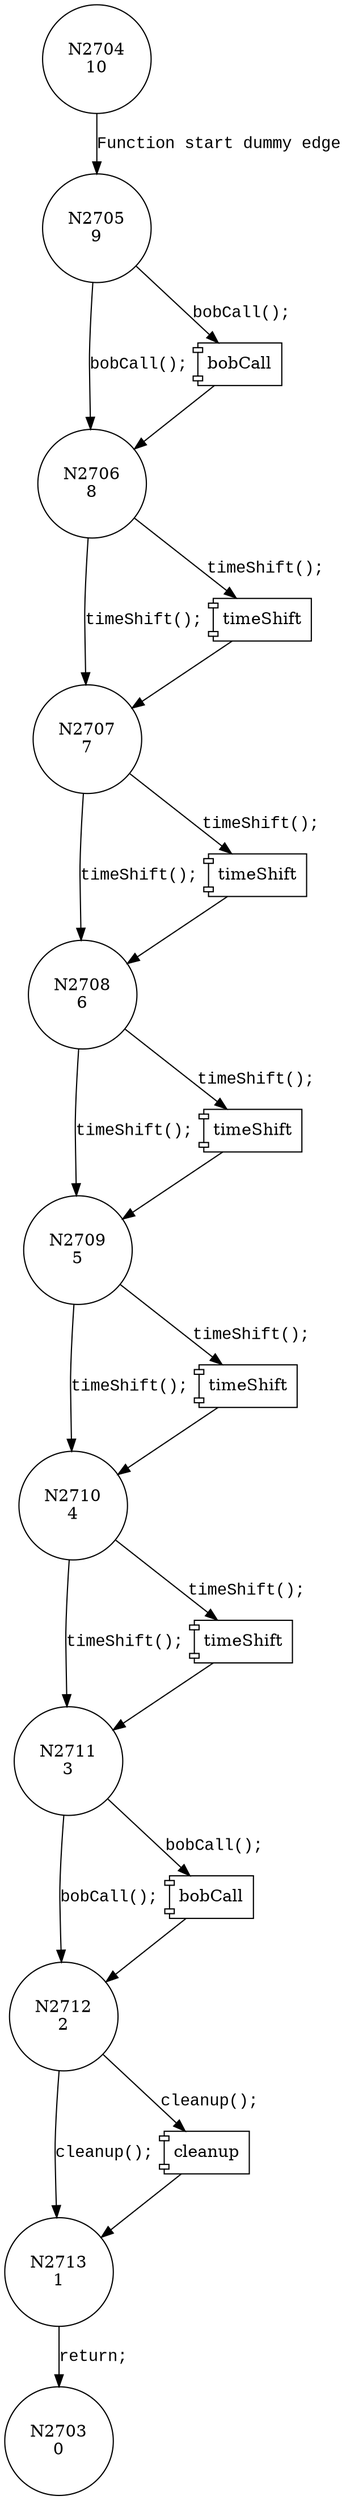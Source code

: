 digraph Specification3 {
2704 [shape="circle" label="N2704\n10"]
2705 [shape="circle" label="N2705\n9"]
2706 [shape="circle" label="N2706\n8"]
2707 [shape="circle" label="N2707\n7"]
2708 [shape="circle" label="N2708\n6"]
2709 [shape="circle" label="N2709\n5"]
2710 [shape="circle" label="N2710\n4"]
2711 [shape="circle" label="N2711\n3"]
2712 [shape="circle" label="N2712\n2"]
2713 [shape="circle" label="N2713\n1"]
2703 [shape="circle" label="N2703\n0"]
2704 -> 2705 [label="Function start dummy edge" fontname="Courier New"]
100039 [shape="component" label="bobCall"]
2705 -> 100039 [label="bobCall();" fontname="Courier New"]
100039 -> 2706 [label="" fontname="Courier New"]
2705 -> 2706 [label="bobCall();" fontname="Courier New"]
100040 [shape="component" label="timeShift"]
2706 -> 100040 [label="timeShift();" fontname="Courier New"]
100040 -> 2707 [label="" fontname="Courier New"]
2706 -> 2707 [label="timeShift();" fontname="Courier New"]
100041 [shape="component" label="timeShift"]
2707 -> 100041 [label="timeShift();" fontname="Courier New"]
100041 -> 2708 [label="" fontname="Courier New"]
2707 -> 2708 [label="timeShift();" fontname="Courier New"]
100042 [shape="component" label="timeShift"]
2708 -> 100042 [label="timeShift();" fontname="Courier New"]
100042 -> 2709 [label="" fontname="Courier New"]
2708 -> 2709 [label="timeShift();" fontname="Courier New"]
100043 [shape="component" label="timeShift"]
2709 -> 100043 [label="timeShift();" fontname="Courier New"]
100043 -> 2710 [label="" fontname="Courier New"]
2709 -> 2710 [label="timeShift();" fontname="Courier New"]
100044 [shape="component" label="timeShift"]
2710 -> 100044 [label="timeShift();" fontname="Courier New"]
100044 -> 2711 [label="" fontname="Courier New"]
2710 -> 2711 [label="timeShift();" fontname="Courier New"]
100045 [shape="component" label="bobCall"]
2711 -> 100045 [label="bobCall();" fontname="Courier New"]
100045 -> 2712 [label="" fontname="Courier New"]
2711 -> 2712 [label="bobCall();" fontname="Courier New"]
100046 [shape="component" label="cleanup"]
2712 -> 100046 [label="cleanup();" fontname="Courier New"]
100046 -> 2713 [label="" fontname="Courier New"]
2712 -> 2713 [label="cleanup();" fontname="Courier New"]
2713 -> 2703 [label="return;" fontname="Courier New"]
}